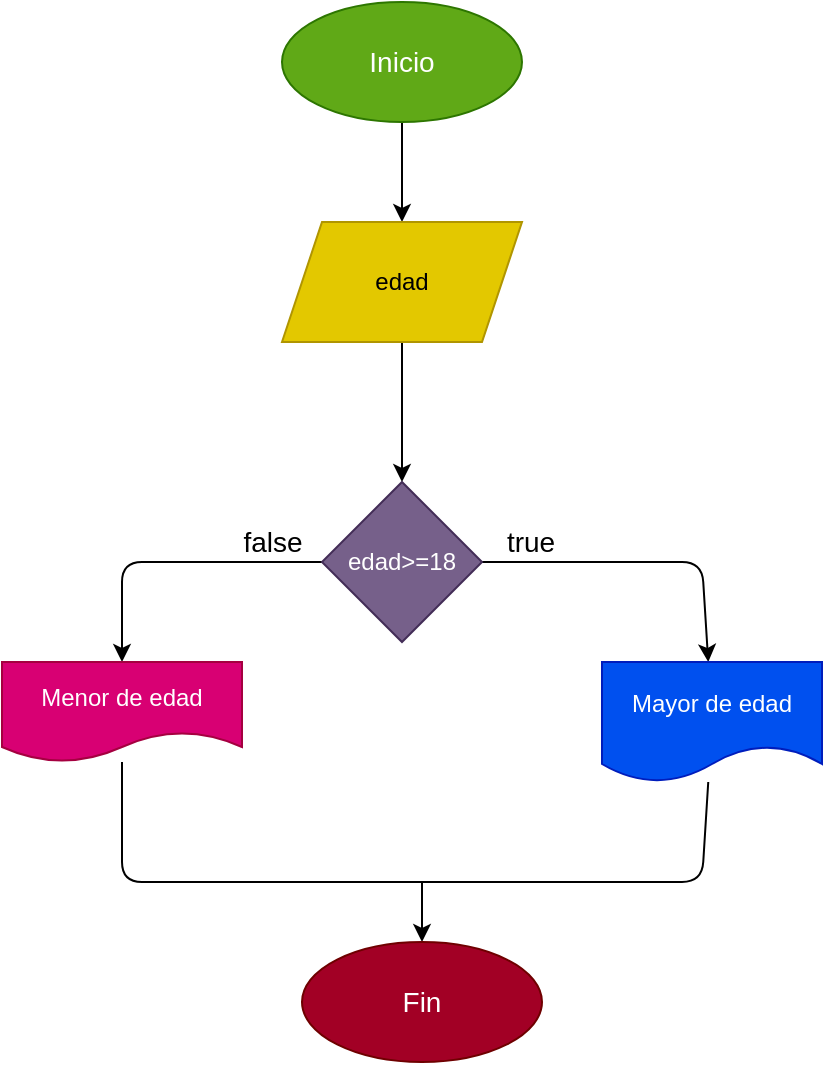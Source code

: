 <mxfile>
    <diagram id="O2k8TZ3A4ay1yIDdfBMG" name="Página-1">
        <mxGraphModel dx="650" dy="472" grid="1" gridSize="10" guides="1" tooltips="1" connect="1" arrows="1" fold="1" page="1" pageScale="1" pageWidth="827" pageHeight="1169" math="0" shadow="0">
            <root>
                <mxCell id="0"/>
                <mxCell id="1" parent="0"/>
                <mxCell id="4" value="" style="edgeStyle=none;html=1;" edge="1" parent="1" source="2" target="3">
                    <mxGeometry relative="1" as="geometry"/>
                </mxCell>
                <mxCell id="2" value="Inicio" style="ellipse;whiteSpace=wrap;html=1;fontSize=14;fillColor=#60a917;fontColor=#ffffff;strokeColor=#2D7600;" vertex="1" parent="1">
                    <mxGeometry x="270" y="70" width="120" height="60" as="geometry"/>
                </mxCell>
                <mxCell id="6" value="" style="edgeStyle=none;html=1;" edge="1" parent="1" source="3" target="5">
                    <mxGeometry relative="1" as="geometry"/>
                </mxCell>
                <mxCell id="3" value="edad" style="shape=parallelogram;perimeter=parallelogramPerimeter;whiteSpace=wrap;html=1;fixedSize=1;fillColor=#e3c800;fontColor=#000000;strokeColor=#B09500;" vertex="1" parent="1">
                    <mxGeometry x="270" y="180" width="120" height="60" as="geometry"/>
                </mxCell>
                <mxCell id="17" style="edgeStyle=none;html=1;fontSize=14;" edge="1" parent="1" source="5" target="7">
                    <mxGeometry relative="1" as="geometry">
                        <Array as="points">
                            <mxPoint x="480" y="350"/>
                        </Array>
                    </mxGeometry>
                </mxCell>
                <mxCell id="18" style="edgeStyle=none;html=1;fontSize=14;" edge="1" parent="1" source="5" target="11">
                    <mxGeometry relative="1" as="geometry">
                        <Array as="points">
                            <mxPoint x="190" y="350"/>
                        </Array>
                    </mxGeometry>
                </mxCell>
                <mxCell id="5" value="edad&amp;gt;=18" style="rhombus;whiteSpace=wrap;html=1;fillColor=#76608a;fontColor=#ffffff;strokeColor=#432D57;" vertex="1" parent="1">
                    <mxGeometry x="290" y="310" width="80" height="80" as="geometry"/>
                </mxCell>
                <mxCell id="7" value="Mayor de edad" style="shape=document;whiteSpace=wrap;html=1;boundedLbl=1;fillColor=#0050ef;strokeColor=#001DBC;fontColor=#ffffff;" vertex="1" parent="1">
                    <mxGeometry x="430" y="400" width="110" height="60" as="geometry"/>
                </mxCell>
                <mxCell id="22" style="edgeStyle=none;html=1;fontSize=14;endArrow=none;endFill=0;" edge="1" parent="1" source="11" target="7">
                    <mxGeometry relative="1" as="geometry">
                        <mxPoint x="330" y="490" as="targetPoint"/>
                        <Array as="points">
                            <mxPoint x="190" y="510"/>
                            <mxPoint x="480" y="510"/>
                        </Array>
                    </mxGeometry>
                </mxCell>
                <mxCell id="11" value="Menor de edad" style="shape=document;whiteSpace=wrap;html=1;boundedLbl=1;verticalAlign=middle;fillColor=#d80073;fontColor=#ffffff;strokeColor=#A50040;" vertex="1" parent="1">
                    <mxGeometry x="130" y="400" width="120" height="50" as="geometry"/>
                </mxCell>
                <mxCell id="24" style="edgeStyle=none;html=1;fontSize=14;startArrow=classic;startFill=1;endArrow=none;endFill=0;" edge="1" parent="1" source="21">
                    <mxGeometry relative="1" as="geometry">
                        <mxPoint x="340" y="510" as="targetPoint"/>
                    </mxGeometry>
                </mxCell>
                <mxCell id="21" value="Fin" style="ellipse;whiteSpace=wrap;html=1;fontSize=14;fillColor=#a20025;fontColor=#ffffff;strokeColor=#6F0000;" vertex="1" parent="1">
                    <mxGeometry x="280" y="540" width="120" height="60" as="geometry"/>
                </mxCell>
                <mxCell id="25" value="true" style="text;html=1;align=center;verticalAlign=middle;resizable=0;points=[];autosize=1;strokeColor=none;fillColor=none;fontSize=14;" vertex="1" parent="1">
                    <mxGeometry x="374" y="330" width="40" height="20" as="geometry"/>
                </mxCell>
                <mxCell id="26" value="false" style="text;html=1;align=center;verticalAlign=middle;resizable=0;points=[];autosize=1;strokeColor=none;fillColor=none;fontSize=14;" vertex="1" parent="1">
                    <mxGeometry x="240" y="330" width="50" height="20" as="geometry"/>
                </mxCell>
            </root>
        </mxGraphModel>
    </diagram>
</mxfile>